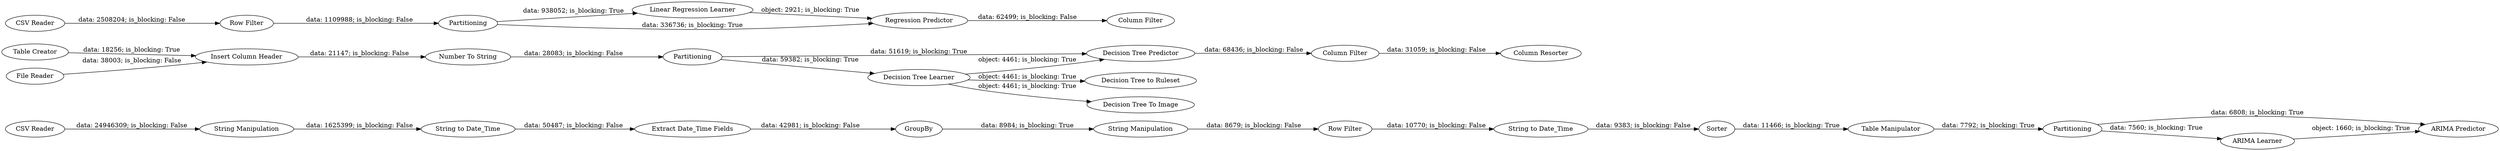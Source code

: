 digraph {
	"-5520333446407389227_19" [label="String to Date_Time"]
	"5922793766826581653_8" [label="Table Creator"]
	"5922793766826581653_7" [label="File Reader"]
	"-5520333446407389227_27" [label="String to Date_Time"]
	"5922793766826581653_9" [label="Insert Column Header"]
	"5922793766826581653_18" [label="CSV Reader"]
	"5922793766826581653_14" [label="Column Filter"]
	"5922793766826581653_13" [label="Decision Tree Predictor"]
	"-5520333446407389227_29" [label="Table Manipulator"]
	"5922793766826581653_32" [label="ARIMA Predictor"]
	"-5520333446407389227_28" [label=Sorter]
	"5922793766826581653_4" [label="Linear Regression Learner"]
	"-5520333446407389227_25" [label="Row Filter"]
	"5922793766826581653_3" [label=Partitioning]
	"5922793766826581653_31" [label=Partitioning]
	"5922793766826581653_17" [label="Decision Tree to Ruleset"]
	"5922793766826581653_15" [label="Column Resorter"]
	"5922793766826581653_2" [label="Row Filter"]
	"5922793766826581653_16" [label="Decision Tree To Image"]
	"5922793766826581653_5" [label="Regression Predictor"]
	"5922793766826581653_12" [label="Number To String"]
	"-5520333446407389227_23" [label=GroupBy]
	"5922793766826581653_33" [label="ARIMA Learner"]
	"-5520333446407389227_22" [label="Extract Date_Time Fields"]
	"-5520333446407389227_21" [label="String Manipulation"]
	"5922793766826581653_6" [label="Column Filter"]
	"5922793766826581653_1" [label="CSV Reader"]
	"5922793766826581653_11" [label="Decision Tree Learner"]
	"5922793766826581653_10" [label=Partitioning]
	"-5520333446407389227_24" [label="String Manipulation"]
	"5922793766826581653_14" -> "5922793766826581653_15" [label="data: 31059; is_blocking: False"]
	"5922793766826581653_31" -> "5922793766826581653_32" [label="data: 6808; is_blocking: True"]
	"5922793766826581653_2" -> "5922793766826581653_3" [label="data: 1109988; is_blocking: False"]
	"5922793766826581653_18" -> "-5520333446407389227_21" [label="data: 24946309; is_blocking: False"]
	"5922793766826581653_3" -> "5922793766826581653_5" [label="data: 336736; is_blocking: True"]
	"5922793766826581653_31" -> "5922793766826581653_33" [label="data: 7560; is_blocking: True"]
	"5922793766826581653_10" -> "5922793766826581653_13" [label="data: 51619; is_blocking: True"]
	"-5520333446407389227_27" -> "-5520333446407389227_28" [label="data: 9383; is_blocking: False"]
	"5922793766826581653_1" -> "5922793766826581653_2" [label="data: 2508204; is_blocking: False"]
	"-5520333446407389227_22" -> "-5520333446407389227_23" [label="data: 42981; is_blocking: False"]
	"-5520333446407389227_29" -> "5922793766826581653_31" [label="data: 7792; is_blocking: True"]
	"-5520333446407389227_21" -> "-5520333446407389227_19" [label="data: 1625399; is_blocking: False"]
	"5922793766826581653_8" -> "5922793766826581653_9" [label="data: 18256; is_blocking: True"]
	"5922793766826581653_11" -> "5922793766826581653_13" [label="object: 4461; is_blocking: True"]
	"-5520333446407389227_24" -> "-5520333446407389227_25" [label="data: 8679; is_blocking: False"]
	"5922793766826581653_3" -> "5922793766826581653_4" [label="data: 938052; is_blocking: True"]
	"-5520333446407389227_19" -> "-5520333446407389227_22" [label="data: 50487; is_blocking: False"]
	"-5520333446407389227_25" -> "-5520333446407389227_27" [label="data: 10770; is_blocking: False"]
	"5922793766826581653_5" -> "5922793766826581653_6" [label="data: 62499; is_blocking: False"]
	"5922793766826581653_13" -> "5922793766826581653_14" [label="data: 68436; is_blocking: False"]
	"5922793766826581653_10" -> "5922793766826581653_11" [label="data: 59382; is_blocking: True"]
	"-5520333446407389227_28" -> "-5520333446407389227_29" [label="data: 11466; is_blocking: True"]
	"5922793766826581653_9" -> "5922793766826581653_12" [label="data: 21147; is_blocking: False"]
	"5922793766826581653_12" -> "5922793766826581653_10" [label="data: 28083; is_blocking: False"]
	"5922793766826581653_4" -> "5922793766826581653_5" [label="object: 2921; is_blocking: True"]
	"5922793766826581653_7" -> "5922793766826581653_9" [label="data: 38003; is_blocking: False"]
	"5922793766826581653_11" -> "5922793766826581653_16" [label="object: 4461; is_blocking: True"]
	"-5520333446407389227_23" -> "-5520333446407389227_24" [label="data: 8984; is_blocking: True"]
	"5922793766826581653_11" -> "5922793766826581653_17" [label="object: 4461; is_blocking: True"]
	"5922793766826581653_33" -> "5922793766826581653_32" [label="object: 1660; is_blocking: True"]
	rankdir=LR
}
